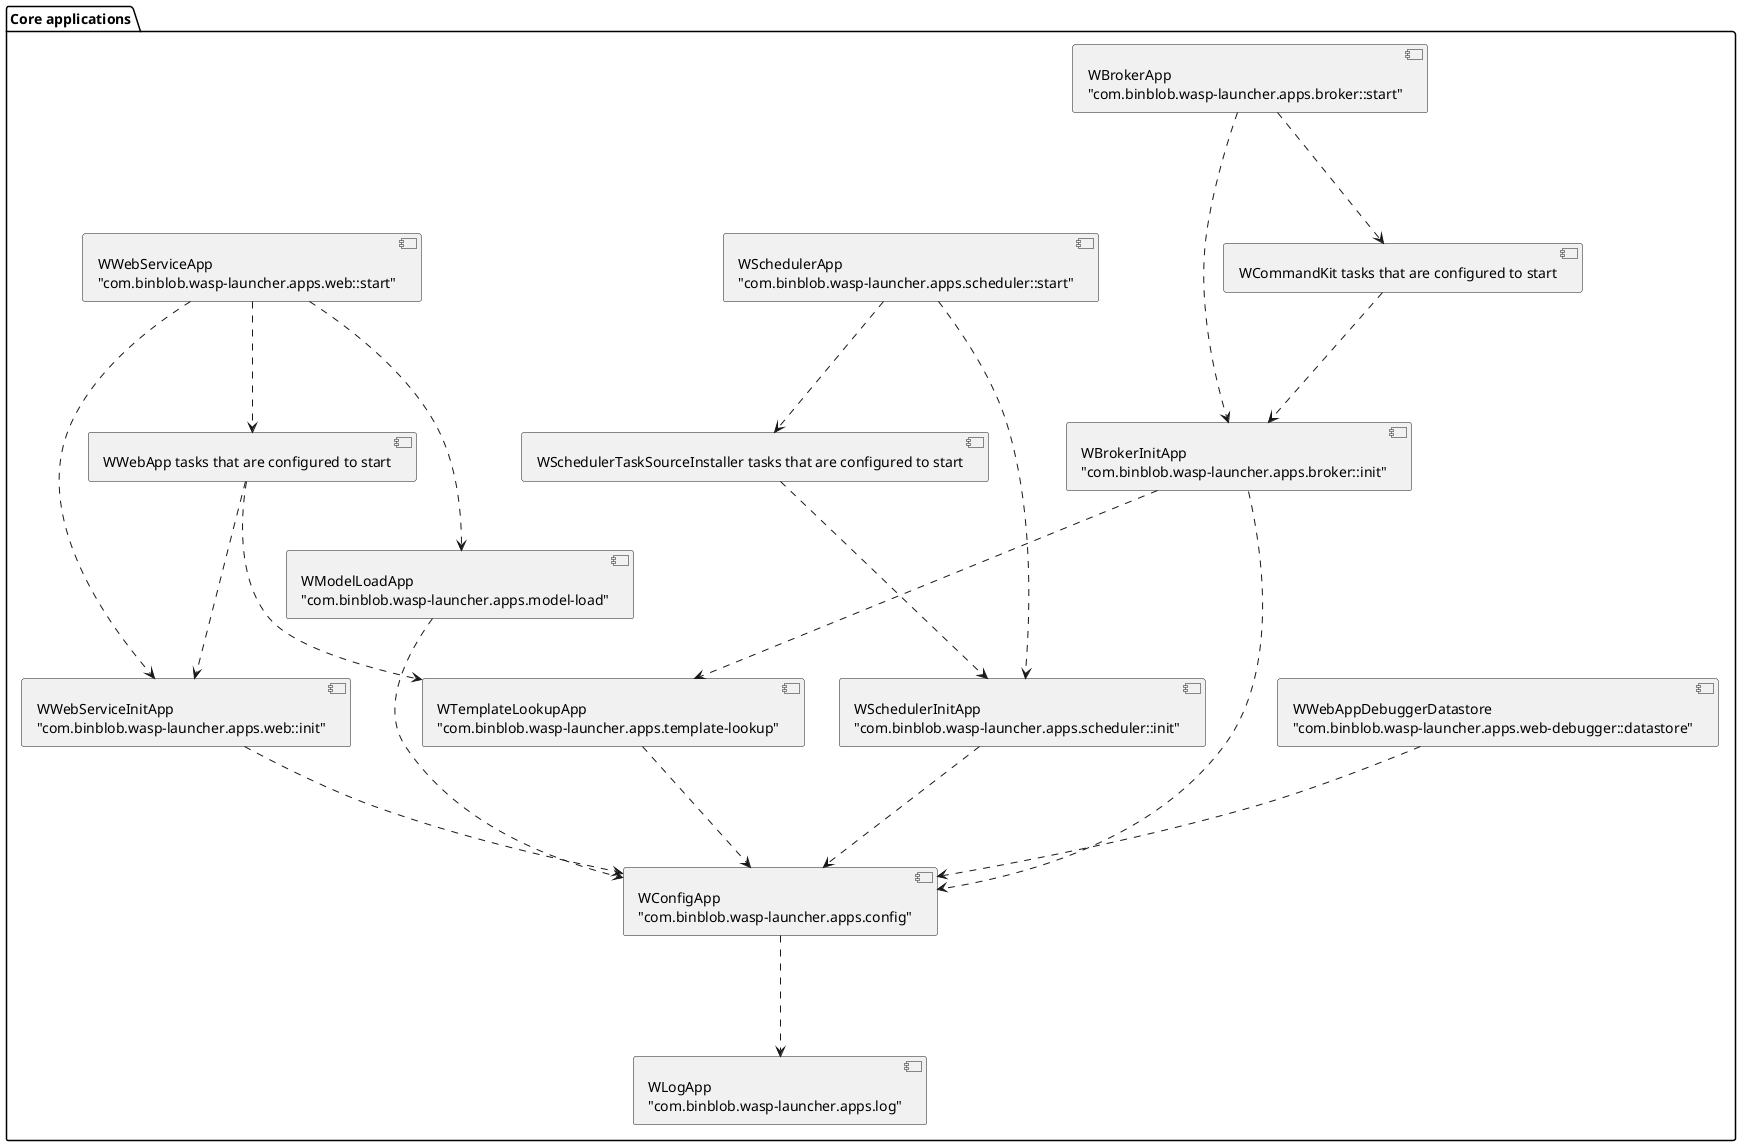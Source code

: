 @startuml

package "Core applications" {

component log [
WLogApp
"com.binblob.wasp-launcher.apps.log"
]

component config [
WConfigApp
"com.binblob.wasp-launcher.apps.config"
]

component debugger [
WWebAppDebuggerDatastore
"com.binblob.wasp-launcher.apps.web-debugger::datastore"
]

component web_init [
WWebServiceInitApp
"com.binblob.wasp-launcher.apps.web::init"
]

component broker_init [
WBrokerInitApp
"com.binblob.wasp-launcher.apps.broker::init"
]

component scheduler_init [
WSchedulerInitApp
"com.binblob.wasp-launcher.apps.scheduler::init"
]

component model [
WModelLoadApp
"com.binblob.wasp-launcher.apps.model-load"
]

component template [
WTemplateLookupApp
"com.binblob.wasp-launcher.apps.template-lookup"
]

component broker_apps [
WCommandKit tasks that are configured to start
]

component broker_start [
WBrokerApp
"com.binblob.wasp-launcher.apps.broker::start"
]

component scheduler_apps [
WSchedulerTaskSourceInstaller tasks that are configured to start
]

component scheduler_start [
WSchedulerApp
"com.binblob.wasp-launcher.apps.scheduler::start"
]

component web_apps [
WWebApp tasks that are configured to start
]

component web_start [
WWebServiceApp
"com.binblob.wasp-launcher.apps.web::start"
]

config .-down-> log
debugger .-down-> config
web_init .-down-> config
broker_init .-down-> config
broker_init .-down-> template
scheduler_init .-down-> config

model .-down-> config
template .-down-> config

broker_apps .-down-> broker_init
broker_start .-down-> broker_init
broker_start .-down-> broker_apps

scheduler_apps .-down-> scheduler_init
scheduler_start .-down-> scheduler_init
scheduler_start .-down-> scheduler_apps

web_apps .-down-> web_init
web_apps .-down-> template
web_start .-down-> model
web_start .-down-> web_apps
web_start .-down-> web_init
}

@enduml
